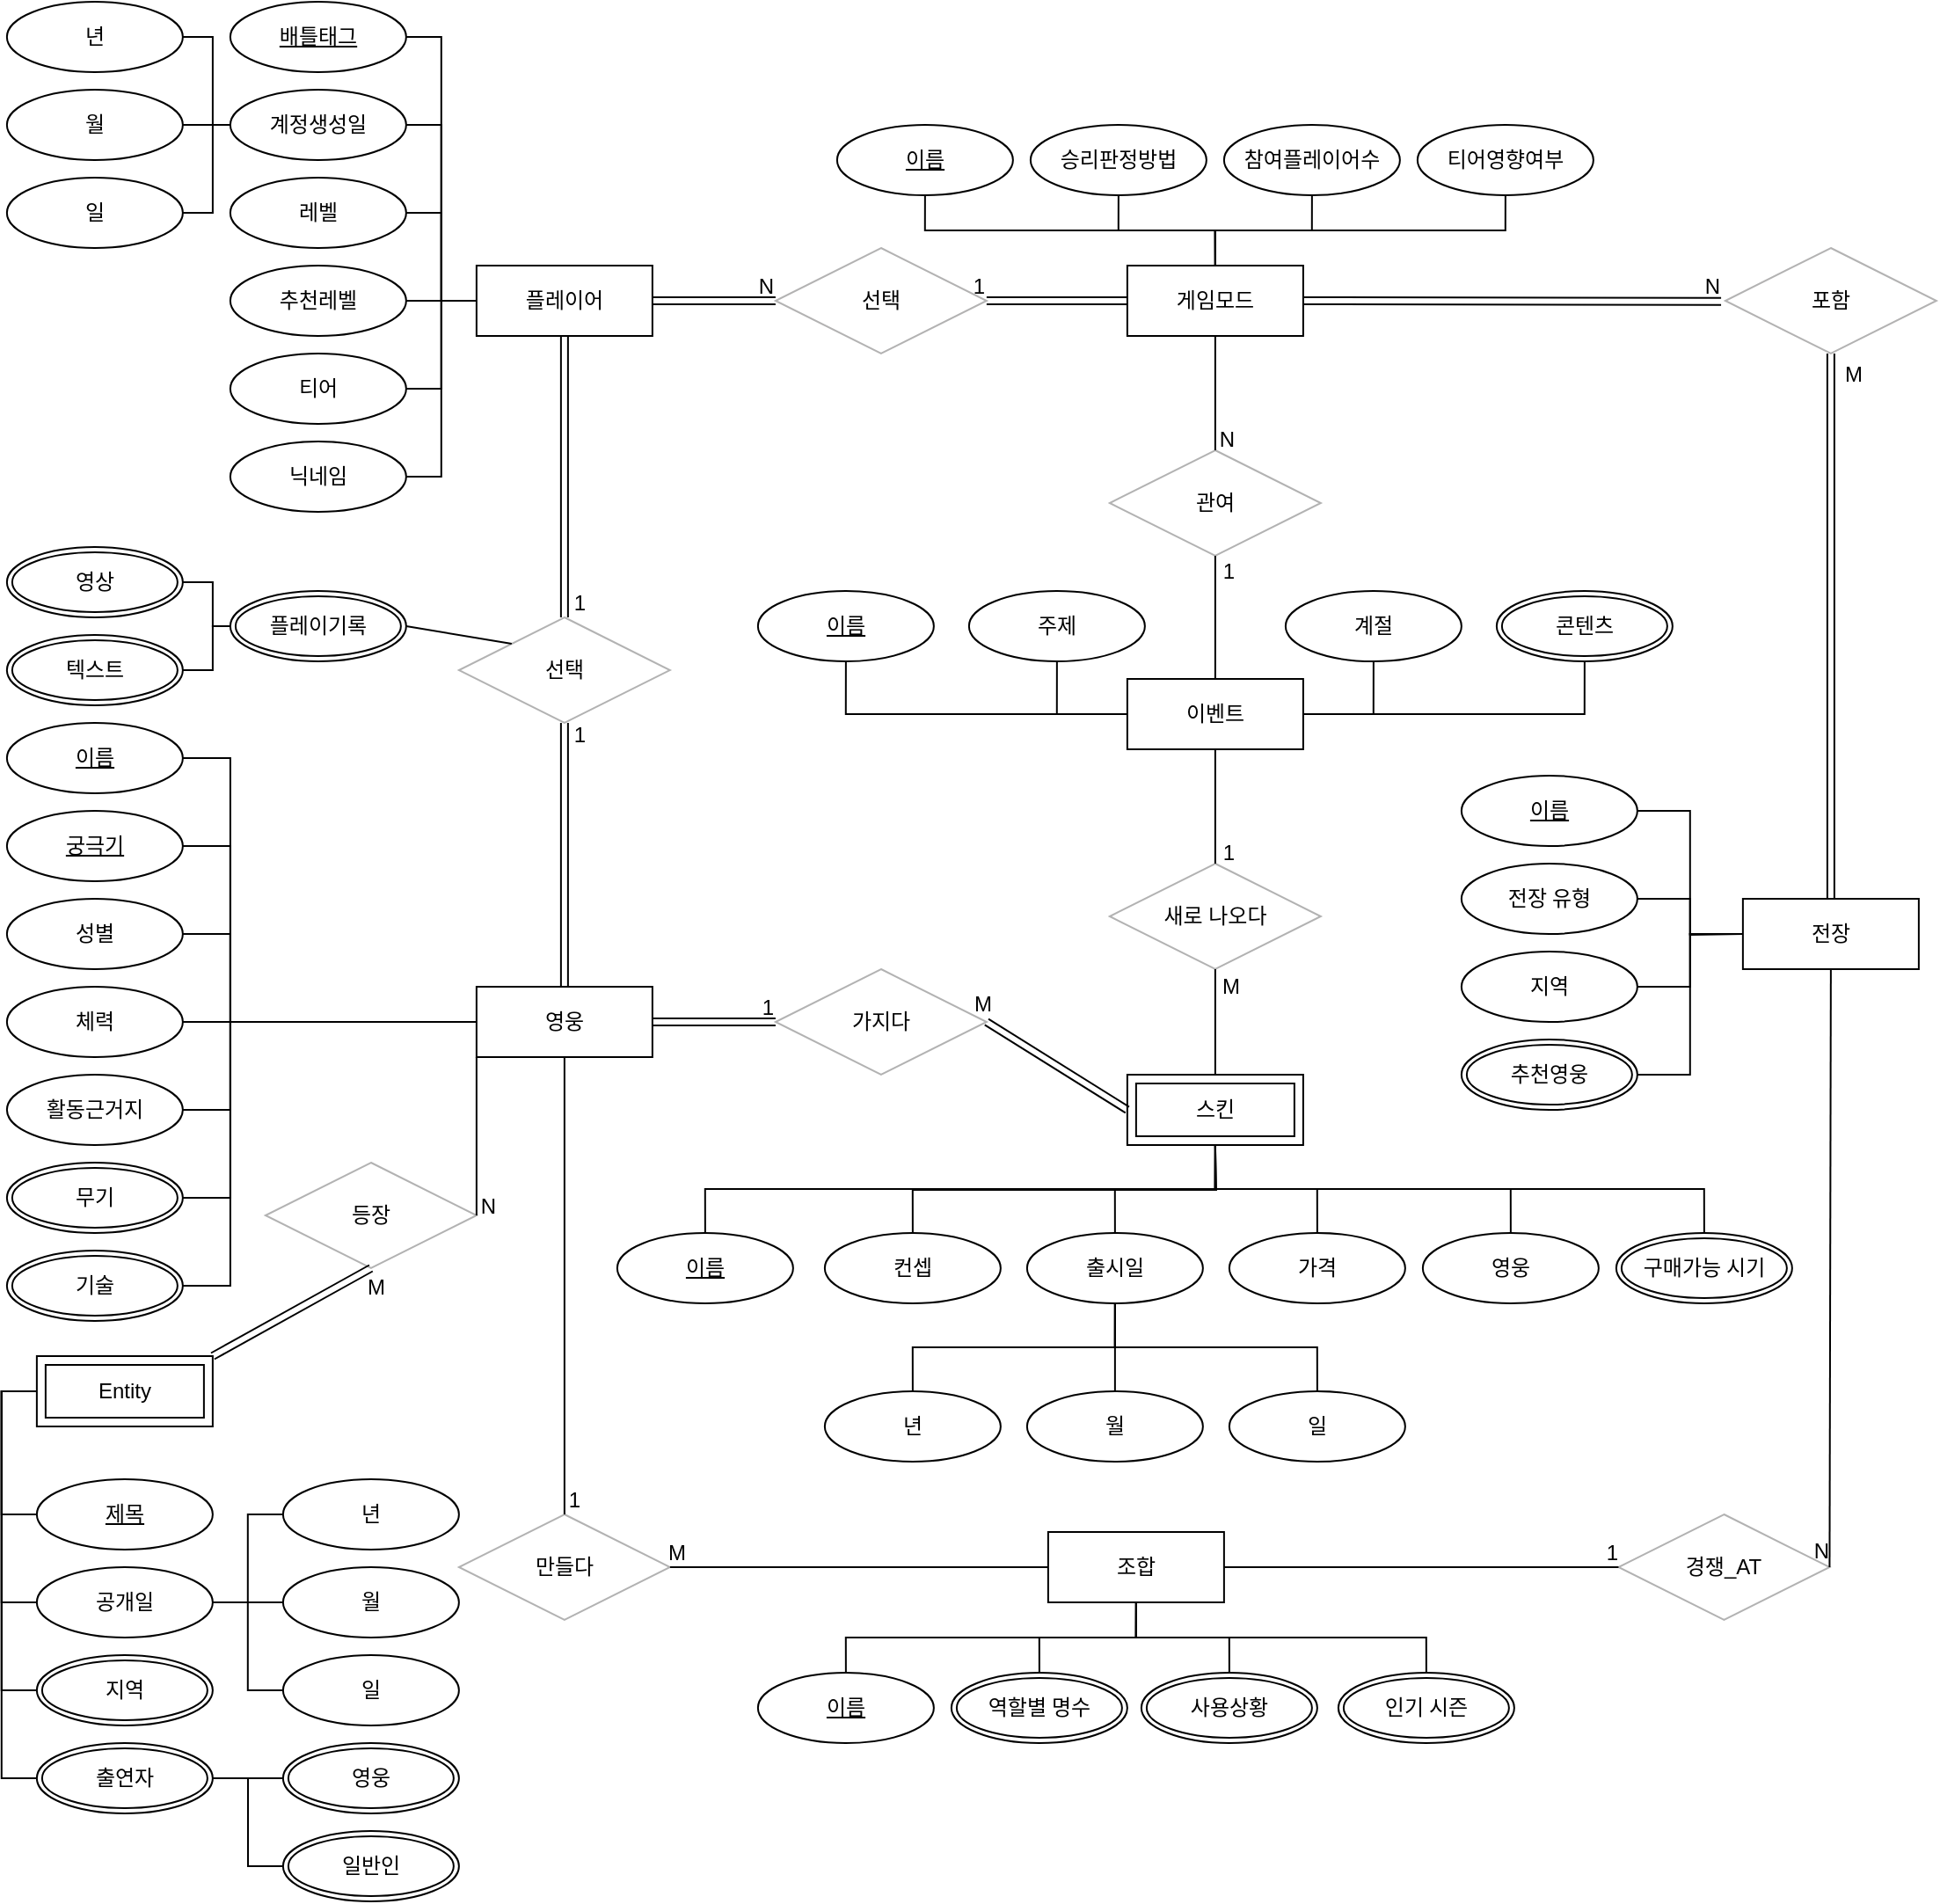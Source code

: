 <mxfile version="15.6.3" type="device"><diagram id="R2lEEEUBdFMjLlhIrx00" name="Page-1"><mxGraphModel dx="2098" dy="879" grid="1" gridSize="10" guides="1" tooltips="1" connect="1" arrows="1" fold="1" page="1" pageScale="1" pageWidth="1169" pageHeight="1654" math="0" shadow="0" extFonts="Permanent Marker^https://fonts.googleapis.com/css?family=Permanent+Marker"><root><mxCell id="0"/><mxCell id="1" parent="0"/><mxCell id="3ToQd5qTpxDwfpzsxfG1-2" value="영웅" style="whiteSpace=wrap;html=1;align=center;fontFamily=Verdana;" parent="1" vertex="1"><mxGeometry x="-889.06" y="570" width="100" height="40" as="geometry"/></mxCell><mxCell id="WNZqhc5i6dyo3hTgpOTs-55" style="edgeStyle=orthogonalEdgeStyle;rounded=0;orthogonalLoop=1;jettySize=auto;html=1;exitX=1;exitY=0.5;exitDx=0;exitDy=0;entryX=0;entryY=0.5;entryDx=0;entryDy=0;fontFamily=Helvetica;endArrow=none;endFill=0;" parent="1" source="ImZckyRcr9Z4sj4Z7aas-2" target="3ToQd5qTpxDwfpzsxfG1-2" edge="1"><mxGeometry relative="1" as="geometry"><Array as="points"><mxPoint x="-1029.06" y="540"/><mxPoint x="-1029.06" y="590"/></Array></mxGeometry></mxCell><mxCell id="ImZckyRcr9Z4sj4Z7aas-2" value="성별" style="ellipse;whiteSpace=wrap;html=1;align=center;fontFamily=Verdana;" parent="1" vertex="1"><mxGeometry x="-1156.06" y="520" width="100" height="40" as="geometry"/></mxCell><mxCell id="WNZqhc5i6dyo3hTgpOTs-52" style="edgeStyle=orthogonalEdgeStyle;rounded=0;orthogonalLoop=1;jettySize=auto;html=1;exitX=1;exitY=0.5;exitDx=0;exitDy=0;entryX=0;entryY=0.5;entryDx=0;entryDy=0;fontFamily=Helvetica;endArrow=none;endFill=0;" parent="1" source="ImZckyRcr9Z4sj4Z7aas-3" target="3ToQd5qTpxDwfpzsxfG1-2" edge="1"><mxGeometry relative="1" as="geometry"><Array as="points"><mxPoint x="-1029.06" y="440"/><mxPoint x="-1029.06" y="590"/></Array></mxGeometry></mxCell><mxCell id="ImZckyRcr9Z4sj4Z7aas-3" value="이름" style="ellipse;whiteSpace=wrap;html=1;align=center;fontStyle=4;fontFamily=Verdana;" parent="1" vertex="1"><mxGeometry x="-1156.06" y="420" width="100" height="40" as="geometry"/></mxCell><mxCell id="WNZqhc5i6dyo3hTgpOTs-57" style="edgeStyle=orthogonalEdgeStyle;rounded=0;orthogonalLoop=1;jettySize=auto;html=1;exitX=1;exitY=0.5;exitDx=0;exitDy=0;entryX=0;entryY=0.5;entryDx=0;entryDy=0;fontFamily=Helvetica;endArrow=none;endFill=0;" parent="1" source="ImZckyRcr9Z4sj4Z7aas-4" target="3ToQd5qTpxDwfpzsxfG1-2" edge="1"><mxGeometry relative="1" as="geometry"><Array as="points"><mxPoint x="-1029.06" y="640"/><mxPoint x="-1029.06" y="590"/></Array></mxGeometry></mxCell><mxCell id="ImZckyRcr9Z4sj4Z7aas-4" value="활동근거지" style="ellipse;whiteSpace=wrap;html=1;align=center;fontFamily=Verdana;" parent="1" vertex="1"><mxGeometry x="-1156.06" y="620" width="100" height="40" as="geometry"/></mxCell><mxCell id="WNZqhc5i6dyo3hTgpOTs-53" style="edgeStyle=orthogonalEdgeStyle;rounded=0;orthogonalLoop=1;jettySize=auto;html=1;exitX=1;exitY=0.5;exitDx=0;exitDy=0;entryX=0;entryY=0.5;entryDx=0;entryDy=0;fontFamily=Helvetica;endArrow=none;endFill=0;" parent="1" source="ImZckyRcr9Z4sj4Z7aas-5" target="3ToQd5qTpxDwfpzsxfG1-2" edge="1"><mxGeometry relative="1" as="geometry"><Array as="points"><mxPoint x="-1029.06" y="490"/><mxPoint x="-1029.06" y="590"/></Array></mxGeometry></mxCell><mxCell id="ImZckyRcr9Z4sj4Z7aas-5" value="궁극기" style="ellipse;whiteSpace=wrap;html=1;align=center;fontStyle=4;fontFamily=Verdana;" parent="1" vertex="1"><mxGeometry x="-1156.06" y="470" width="100" height="40" as="geometry"/></mxCell><mxCell id="WNZqhc5i6dyo3hTgpOTs-56" style="edgeStyle=orthogonalEdgeStyle;rounded=0;orthogonalLoop=1;jettySize=auto;html=1;exitX=1;exitY=0.5;exitDx=0;exitDy=0;entryX=0;entryY=0.5;entryDx=0;entryDy=0;fontFamily=Helvetica;endArrow=none;endFill=0;" parent="1" source="ImZckyRcr9Z4sj4Z7aas-6" target="3ToQd5qTpxDwfpzsxfG1-2" edge="1"><mxGeometry relative="1" as="geometry"/></mxCell><mxCell id="ImZckyRcr9Z4sj4Z7aas-6" value="체력" style="ellipse;whiteSpace=wrap;html=1;align=center;fontFamily=Verdana;" parent="1" vertex="1"><mxGeometry x="-1156.06" y="570" width="100" height="40" as="geometry"/></mxCell><mxCell id="Md9FG3COlqgTDgg730x_-62" style="edgeStyle=orthogonalEdgeStyle;rounded=0;orthogonalLoop=1;jettySize=auto;html=1;exitX=0.5;exitY=0;exitDx=0;exitDy=0;endArrow=none;endFill=0;" edge="1" parent="1" source="ImZckyRcr9Z4sj4Z7aas-20"><mxGeometry relative="1" as="geometry"><mxPoint x="-469.06" y="660" as="targetPoint"/></mxGeometry></mxCell><mxCell id="ImZckyRcr9Z4sj4Z7aas-20" value="컨셉" style="ellipse;whiteSpace=wrap;html=1;align=center;fontFamily=Verdana;" parent="1" vertex="1"><mxGeometry x="-691.06" y="710" width="100" height="40" as="geometry"/></mxCell><mxCell id="Md9FG3COlqgTDgg730x_-63" style="edgeStyle=orthogonalEdgeStyle;rounded=0;orthogonalLoop=1;jettySize=auto;html=1;exitX=0.5;exitY=0;exitDx=0;exitDy=0;endArrow=none;endFill=0;" edge="1" parent="1" source="ImZckyRcr9Z4sj4Z7aas-23"><mxGeometry relative="1" as="geometry"><mxPoint x="-469.06" y="660" as="targetPoint"/></mxGeometry></mxCell><mxCell id="ImZckyRcr9Z4sj4Z7aas-23" value="출시일" style="ellipse;whiteSpace=wrap;html=1;align=center;fontFamily=Verdana;" parent="1" vertex="1"><mxGeometry x="-576.06" y="710" width="100" height="40" as="geometry"/></mxCell><mxCell id="Md9FG3COlqgTDgg730x_-64" style="edgeStyle=orthogonalEdgeStyle;rounded=0;orthogonalLoop=1;jettySize=auto;html=1;exitX=0.5;exitY=0;exitDx=0;exitDy=0;entryX=0.5;entryY=1;entryDx=0;entryDy=0;endArrow=none;endFill=0;" edge="1" parent="1" source="ImZckyRcr9Z4sj4Z7aas-28" target="WNZqhc5i6dyo3hTgpOTs-12"><mxGeometry relative="1" as="geometry"/></mxCell><mxCell id="ImZckyRcr9Z4sj4Z7aas-28" value="가격" style="ellipse;whiteSpace=wrap;html=1;align=center;fontFamily=Verdana;" parent="1" vertex="1"><mxGeometry x="-461.06" y="710" width="100" height="40" as="geometry"/></mxCell><mxCell id="Md9FG3COlqgTDgg730x_-61" style="edgeStyle=orthogonalEdgeStyle;rounded=0;orthogonalLoop=1;jettySize=auto;html=1;exitX=0.5;exitY=0;exitDx=0;exitDy=0;entryX=0.5;entryY=1;entryDx=0;entryDy=0;endArrow=none;endFill=0;" edge="1" parent="1" source="ImZckyRcr9Z4sj4Z7aas-31" target="WNZqhc5i6dyo3hTgpOTs-12"><mxGeometry relative="1" as="geometry"/></mxCell><mxCell id="ImZckyRcr9Z4sj4Z7aas-31" value="이름" style="ellipse;whiteSpace=wrap;html=1;align=center;fontStyle=4;fontFamily=Verdana;" parent="1" vertex="1"><mxGeometry x="-809.06" y="710" width="100" height="40" as="geometry"/></mxCell><mxCell id="Md9FG3COlqgTDgg730x_-68" style="edgeStyle=orthogonalEdgeStyle;rounded=0;orthogonalLoop=1;jettySize=auto;html=1;exitX=0.5;exitY=0;exitDx=0;exitDy=0;entryX=0.5;entryY=1;entryDx=0;entryDy=0;endArrow=none;endFill=0;" edge="1" parent="1" source="ImZckyRcr9Z4sj4Z7aas-41" target="ImZckyRcr9Z4sj4Z7aas-23"><mxGeometry relative="1" as="geometry"/></mxCell><mxCell id="ImZckyRcr9Z4sj4Z7aas-41" value="년" style="ellipse;whiteSpace=wrap;html=1;align=center;fontFamily=Verdana;" parent="1" vertex="1"><mxGeometry x="-691.06" y="800" width="100" height="40" as="geometry"/></mxCell><mxCell id="Md9FG3COlqgTDgg730x_-70" style="edgeStyle=orthogonalEdgeStyle;rounded=0;orthogonalLoop=1;jettySize=auto;html=1;exitX=0.5;exitY=0;exitDx=0;exitDy=0;entryX=0.5;entryY=1;entryDx=0;entryDy=0;endArrow=none;endFill=0;" edge="1" parent="1" source="ImZckyRcr9Z4sj4Z7aas-43" target="ImZckyRcr9Z4sj4Z7aas-23"><mxGeometry relative="1" as="geometry"/></mxCell><mxCell id="ImZckyRcr9Z4sj4Z7aas-43" value="일" style="ellipse;whiteSpace=wrap;html=1;align=center;fontFamily=Verdana;" parent="1" vertex="1"><mxGeometry x="-461.06" y="800" width="100" height="40" as="geometry"/></mxCell><mxCell id="Md9FG3COlqgTDgg730x_-69" style="edgeStyle=orthogonalEdgeStyle;rounded=0;orthogonalLoop=1;jettySize=auto;html=1;exitX=0.5;exitY=0;exitDx=0;exitDy=0;endArrow=none;endFill=0;" edge="1" parent="1" source="ImZckyRcr9Z4sj4Z7aas-48" target="ImZckyRcr9Z4sj4Z7aas-23"><mxGeometry relative="1" as="geometry"/></mxCell><mxCell id="ImZckyRcr9Z4sj4Z7aas-48" value="월" style="ellipse;whiteSpace=wrap;html=1;align=center;fontFamily=Verdana;" parent="1" vertex="1"><mxGeometry x="-576.06" y="800" width="100" height="40" as="geometry"/></mxCell><mxCell id="ImZckyRcr9Z4sj4Z7aas-50" value="조합" style="whiteSpace=wrap;html=1;align=center;fontFamily=Verdana;" parent="1" vertex="1"><mxGeometry x="-564.06" y="880" width="100" height="40" as="geometry"/></mxCell><mxCell id="Md9FG3COlqgTDgg730x_-125" style="edgeStyle=orthogonalEdgeStyle;rounded=0;orthogonalLoop=1;jettySize=auto;html=1;exitX=0.5;exitY=0;exitDx=0;exitDy=0;entryX=0.5;entryY=1;entryDx=0;entryDy=0;endArrow=none;endFill=0;" edge="1" parent="1" source="ImZckyRcr9Z4sj4Z7aas-66" target="ImZckyRcr9Z4sj4Z7aas-50"><mxGeometry relative="1" as="geometry"/></mxCell><mxCell id="ImZckyRcr9Z4sj4Z7aas-66" value="이름" style="ellipse;whiteSpace=wrap;html=1;align=center;fontStyle=4;fontFamily=Verdana;" parent="1" vertex="1"><mxGeometry x="-729.06" y="960" width="100" height="40" as="geometry"/></mxCell><mxCell id="Md9FG3COlqgTDgg730x_-128" style="edgeStyle=orthogonalEdgeStyle;rounded=0;orthogonalLoop=1;jettySize=auto;html=1;exitX=0.5;exitY=0;exitDx=0;exitDy=0;entryX=0.5;entryY=1;entryDx=0;entryDy=0;endArrow=none;endFill=0;" edge="1" parent="1" source="ImZckyRcr9Z4sj4Z7aas-70" target="ImZckyRcr9Z4sj4Z7aas-50"><mxGeometry relative="1" as="geometry"/></mxCell><mxCell id="ImZckyRcr9Z4sj4Z7aas-70" value="사용상황" style="ellipse;shape=doubleEllipse;margin=3;whiteSpace=wrap;html=1;align=center;fontFamily=Verdana;" parent="1" vertex="1"><mxGeometry x="-511.06" y="960" width="100" height="40" as="geometry"/></mxCell><mxCell id="Md9FG3COlqgTDgg730x_-127" style="edgeStyle=orthogonalEdgeStyle;rounded=0;orthogonalLoop=1;jettySize=auto;html=1;exitX=0.5;exitY=0;exitDx=0;exitDy=0;entryX=0.5;entryY=1;entryDx=0;entryDy=0;endArrow=none;endFill=0;" edge="1" parent="1" source="ImZckyRcr9Z4sj4Z7aas-73" target="ImZckyRcr9Z4sj4Z7aas-50"><mxGeometry relative="1" as="geometry"/></mxCell><mxCell id="ImZckyRcr9Z4sj4Z7aas-73" value="역할별 명수" style="ellipse;shape=doubleEllipse;margin=3;whiteSpace=wrap;html=1;align=center;fontFamily=Verdana;" parent="1" vertex="1"><mxGeometry x="-619.06" y="960" width="100" height="40" as="geometry"/></mxCell><mxCell id="Md9FG3COlqgTDgg730x_-129" style="edgeStyle=orthogonalEdgeStyle;rounded=0;orthogonalLoop=1;jettySize=auto;html=1;exitX=0.5;exitY=0;exitDx=0;exitDy=0;entryX=0.5;entryY=1;entryDx=0;entryDy=0;endArrow=none;endFill=0;" edge="1" parent="1" source="ImZckyRcr9Z4sj4Z7aas-74" target="ImZckyRcr9Z4sj4Z7aas-50"><mxGeometry relative="1" as="geometry"/></mxCell><mxCell id="ImZckyRcr9Z4sj4Z7aas-74" value="인기 시즌" style="ellipse;shape=doubleEllipse;margin=3;whiteSpace=wrap;html=1;align=center;fontFamily=Verdana;" parent="1" vertex="1"><mxGeometry x="-399.06" y="960" width="100" height="40" as="geometry"/></mxCell><mxCell id="ImZckyRcr9Z4sj4Z7aas-75" value="전장" style="whiteSpace=wrap;html=1;align=center;fontFamily=Verdana;" parent="1" vertex="1"><mxGeometry x="-169.06" y="520" width="100" height="40" as="geometry"/></mxCell><mxCell id="Md9FG3COlqgTDgg730x_-120" style="edgeStyle=orthogonalEdgeStyle;rounded=0;orthogonalLoop=1;jettySize=auto;html=1;exitX=1;exitY=0.5;exitDx=0;exitDy=0;endArrow=none;endFill=0;" edge="1" parent="1" source="ImZckyRcr9Z4sj4Z7aas-77"><mxGeometry relative="1" as="geometry"><mxPoint x="-169.06" y="540" as="targetPoint"/></mxGeometry></mxCell><mxCell id="ImZckyRcr9Z4sj4Z7aas-77" value="전장 유형" style="ellipse;whiteSpace=wrap;html=1;align=center;fontFamily=Verdana;" parent="1" vertex="1"><mxGeometry x="-329.06" y="500" width="100" height="40" as="geometry"/></mxCell><mxCell id="Md9FG3COlqgTDgg730x_-121" style="edgeStyle=orthogonalEdgeStyle;rounded=0;orthogonalLoop=1;jettySize=auto;html=1;exitX=1;exitY=0.5;exitDx=0;exitDy=0;entryX=0;entryY=0.5;entryDx=0;entryDy=0;endArrow=none;endFill=0;" edge="1" parent="1" source="ImZckyRcr9Z4sj4Z7aas-81" target="ImZckyRcr9Z4sj4Z7aas-75"><mxGeometry relative="1" as="geometry"/></mxCell><mxCell id="ImZckyRcr9Z4sj4Z7aas-81" value="지역" style="ellipse;whiteSpace=wrap;html=1;align=center;fontFamily=Verdana;" parent="1" vertex="1"><mxGeometry x="-329.06" y="550" width="100" height="40" as="geometry"/></mxCell><mxCell id="Md9FG3COlqgTDgg730x_-119" style="edgeStyle=orthogonalEdgeStyle;rounded=0;orthogonalLoop=1;jettySize=auto;html=1;exitX=1;exitY=0.5;exitDx=0;exitDy=0;entryX=0;entryY=0.5;entryDx=0;entryDy=0;endArrow=none;endFill=0;" edge="1" parent="1" source="ImZckyRcr9Z4sj4Z7aas-85" target="ImZckyRcr9Z4sj4Z7aas-75"><mxGeometry relative="1" as="geometry"/></mxCell><mxCell id="ImZckyRcr9Z4sj4Z7aas-85" value="이름" style="ellipse;whiteSpace=wrap;html=1;align=center;fontStyle=4;fontFamily=Verdana;" parent="1" vertex="1"><mxGeometry x="-329.06" y="450" width="100" height="40" as="geometry"/></mxCell><mxCell id="Md9FG3COlqgTDgg730x_-122" style="edgeStyle=orthogonalEdgeStyle;rounded=0;orthogonalLoop=1;jettySize=auto;html=1;exitX=1;exitY=0.5;exitDx=0;exitDy=0;entryX=0;entryY=0.5;entryDx=0;entryDy=0;endArrow=none;endFill=0;" edge="1" parent="1" source="ImZckyRcr9Z4sj4Z7aas-86" target="ImZckyRcr9Z4sj4Z7aas-75"><mxGeometry relative="1" as="geometry"/></mxCell><mxCell id="ImZckyRcr9Z4sj4Z7aas-86" value="추천영웅" style="ellipse;shape=doubleEllipse;margin=3;whiteSpace=wrap;html=1;align=center;fontFamily=Verdana;" parent="1" vertex="1"><mxGeometry x="-329.06" y="600" width="100" height="40" as="geometry"/></mxCell><mxCell id="ImZckyRcr9Z4sj4Z7aas-87" value="게임모드" style="whiteSpace=wrap;html=1;align=center;fontFamily=Verdana;" parent="1" vertex="1"><mxGeometry x="-519.06" y="160" width="100" height="40" as="geometry"/></mxCell><mxCell id="Md9FG3COlqgTDgg730x_-51" style="edgeStyle=orthogonalEdgeStyle;rounded=0;orthogonalLoop=1;jettySize=auto;html=1;exitX=0.5;exitY=1;exitDx=0;exitDy=0;entryX=0.5;entryY=0;entryDx=0;entryDy=0;endArrow=none;endFill=0;" edge="1" parent="1" source="ImZckyRcr9Z4sj4Z7aas-89" target="ImZckyRcr9Z4sj4Z7aas-87"><mxGeometry relative="1" as="geometry"/></mxCell><mxCell id="ImZckyRcr9Z4sj4Z7aas-89" value="승리판정방법" style="ellipse;whiteSpace=wrap;html=1;align=center;fontFamily=Verdana;" parent="1" vertex="1"><mxGeometry x="-574.06" y="80" width="100" height="40" as="geometry"/></mxCell><mxCell id="Md9FG3COlqgTDgg730x_-52" style="edgeStyle=orthogonalEdgeStyle;rounded=0;orthogonalLoop=1;jettySize=auto;html=1;exitX=0.5;exitY=1;exitDx=0;exitDy=0;entryX=0.5;entryY=0;entryDx=0;entryDy=0;endArrow=none;endFill=0;" edge="1" parent="1" source="ImZckyRcr9Z4sj4Z7aas-92" target="ImZckyRcr9Z4sj4Z7aas-87"><mxGeometry relative="1" as="geometry"/></mxCell><mxCell id="ImZckyRcr9Z4sj4Z7aas-92" value="참여플레이어수" style="ellipse;whiteSpace=wrap;html=1;align=center;fontFamily=Verdana;" parent="1" vertex="1"><mxGeometry x="-464.06" y="80" width="100" height="40" as="geometry"/></mxCell><mxCell id="Md9FG3COlqgTDgg730x_-50" style="edgeStyle=orthogonalEdgeStyle;rounded=0;orthogonalLoop=1;jettySize=auto;html=1;exitX=0.5;exitY=1;exitDx=0;exitDy=0;entryX=0.5;entryY=0;entryDx=0;entryDy=0;endArrow=none;endFill=0;" edge="1" parent="1" source="ImZckyRcr9Z4sj4Z7aas-94" target="ImZckyRcr9Z4sj4Z7aas-87"><mxGeometry relative="1" as="geometry"/></mxCell><mxCell id="ImZckyRcr9Z4sj4Z7aas-94" value="이름" style="ellipse;whiteSpace=wrap;html=1;align=center;fontStyle=4;fontFamily=Verdana;" parent="1" vertex="1"><mxGeometry x="-684.06" y="80" width="100" height="40" as="geometry"/></mxCell><mxCell id="Md9FG3COlqgTDgg730x_-53" style="edgeStyle=orthogonalEdgeStyle;rounded=0;orthogonalLoop=1;jettySize=auto;html=1;exitX=0.5;exitY=1;exitDx=0;exitDy=0;entryX=0.5;entryY=0;entryDx=0;entryDy=0;endArrow=none;endFill=0;" edge="1" parent="1" source="ImZckyRcr9Z4sj4Z7aas-96" target="ImZckyRcr9Z4sj4Z7aas-87"><mxGeometry relative="1" as="geometry"/></mxCell><mxCell id="ImZckyRcr9Z4sj4Z7aas-96" value="티어영향여부" style="ellipse;whiteSpace=wrap;html=1;align=center;fontFamily=Verdana;" parent="1" vertex="1"><mxGeometry x="-354.06" y="80" width="100" height="40" as="geometry"/></mxCell><mxCell id="ImZckyRcr9Z4sj4Z7aas-97" value="플레이어" style="whiteSpace=wrap;html=1;align=center;fontFamily=Verdana;" parent="1" vertex="1"><mxGeometry x="-889.06" y="160" width="100" height="40" as="geometry"/></mxCell><mxCell id="WNZqhc5i6dyo3hTgpOTs-28" style="edgeStyle=orthogonalEdgeStyle;rounded=0;orthogonalLoop=1;jettySize=auto;html=1;exitX=1;exitY=0.5;exitDx=0;exitDy=0;entryX=0;entryY=0.5;entryDx=0;entryDy=0;fontFamily=Helvetica;endArrow=none;endFill=0;" parent="1" source="ImZckyRcr9Z4sj4Z7aas-99" target="ImZckyRcr9Z4sj4Z7aas-97" edge="1"><mxGeometry relative="1" as="geometry"/></mxCell><mxCell id="ImZckyRcr9Z4sj4Z7aas-99" value="레벨" style="ellipse;whiteSpace=wrap;html=1;align=center;fontFamily=Verdana;" parent="1" vertex="1"><mxGeometry x="-1029.06" y="110" width="100" height="40" as="geometry"/></mxCell><mxCell id="WNZqhc5i6dyo3hTgpOTs-27" style="edgeStyle=orthogonalEdgeStyle;rounded=0;orthogonalLoop=1;jettySize=auto;html=1;exitX=1;exitY=0.5;exitDx=0;exitDy=0;entryX=0;entryY=0.5;entryDx=0;entryDy=0;fontFamily=Helvetica;endArrow=none;endFill=0;" parent="1" source="ImZckyRcr9Z4sj4Z7aas-105" target="ImZckyRcr9Z4sj4Z7aas-97" edge="1"><mxGeometry relative="1" as="geometry"/></mxCell><mxCell id="ImZckyRcr9Z4sj4Z7aas-105" value="계정생성일" style="ellipse;whiteSpace=wrap;html=1;align=center;fontFamily=Verdana;" parent="1" vertex="1"><mxGeometry x="-1029.06" y="60" width="100" height="40" as="geometry"/></mxCell><mxCell id="WNZqhc5i6dyo3hTgpOTs-23" style="edgeStyle=orthogonalEdgeStyle;rounded=0;orthogonalLoop=1;jettySize=auto;html=1;exitX=1;exitY=0.5;exitDx=0;exitDy=0;fontFamily=Helvetica;endArrow=none;endFill=0;entryX=0;entryY=0.5;entryDx=0;entryDy=0;" parent="1" source="ImZckyRcr9Z4sj4Z7aas-106" target="ImZckyRcr9Z4sj4Z7aas-97" edge="1"><mxGeometry relative="1" as="geometry"><mxPoint x="-909.06" y="180" as="targetPoint"/></mxGeometry></mxCell><mxCell id="ImZckyRcr9Z4sj4Z7aas-106" value="배틀태그" style="ellipse;whiteSpace=wrap;html=1;align=center;fontStyle=4;fontFamily=Verdana;" parent="1" vertex="1"><mxGeometry x="-1029.06" y="10" width="100" height="40" as="geometry"/></mxCell><mxCell id="WNZqhc5i6dyo3hTgpOTs-31" style="edgeStyle=orthogonalEdgeStyle;rounded=0;orthogonalLoop=1;jettySize=auto;html=1;exitX=1;exitY=0.5;exitDx=0;exitDy=0;entryX=0;entryY=0.5;entryDx=0;entryDy=0;fontFamily=Helvetica;endArrow=none;endFill=0;" parent="1" source="ImZckyRcr9Z4sj4Z7aas-108" target="ImZckyRcr9Z4sj4Z7aas-97" edge="1"><mxGeometry relative="1" as="geometry"/></mxCell><mxCell id="ImZckyRcr9Z4sj4Z7aas-108" value="닉네임" style="ellipse;whiteSpace=wrap;html=1;align=center;fontFamily=Verdana;" parent="1" vertex="1"><mxGeometry x="-1029.06" y="260" width="100" height="40" as="geometry"/></mxCell><mxCell id="WNZqhc5i6dyo3hTgpOTs-30" style="edgeStyle=orthogonalEdgeStyle;rounded=0;orthogonalLoop=1;jettySize=auto;html=1;exitX=1;exitY=0.5;exitDx=0;exitDy=0;entryX=0;entryY=0.5;entryDx=0;entryDy=0;fontFamily=Helvetica;endArrow=none;endFill=0;" parent="1" source="ImZckyRcr9Z4sj4Z7aas-110" target="ImZckyRcr9Z4sj4Z7aas-97" edge="1"><mxGeometry relative="1" as="geometry"/></mxCell><mxCell id="ImZckyRcr9Z4sj4Z7aas-110" value="티어" style="ellipse;whiteSpace=wrap;html=1;align=center;fontFamily=Verdana;" parent="1" vertex="1"><mxGeometry x="-1029.06" y="210" width="100" height="40" as="geometry"/></mxCell><mxCell id="WNZqhc5i6dyo3hTgpOTs-16" style="edgeStyle=orthogonalEdgeStyle;rounded=0;orthogonalLoop=1;jettySize=auto;html=1;exitX=1;exitY=0.5;exitDx=0;exitDy=0;entryX=0;entryY=0.5;entryDx=0;entryDy=0;fontFamily=Helvetica;endArrow=none;endFill=0;" parent="1" source="ImZckyRcr9Z4sj4Z7aas-113" target="ImZckyRcr9Z4sj4Z7aas-105" edge="1"><mxGeometry relative="1" as="geometry"><Array as="points"><mxPoint x="-1039.06" y="30"/><mxPoint x="-1039.06" y="80"/></Array></mxGeometry></mxCell><mxCell id="ImZckyRcr9Z4sj4Z7aas-113" value="년" style="ellipse;whiteSpace=wrap;html=1;align=center;fontFamily=Verdana;fillOpacity=96;" parent="1" vertex="1"><mxGeometry x="-1156.06" y="10" width="100" height="40" as="geometry"/></mxCell><mxCell id="WNZqhc5i6dyo3hTgpOTs-17" style="edgeStyle=orthogonalEdgeStyle;rounded=0;orthogonalLoop=1;jettySize=auto;html=1;exitX=1;exitY=0.5;exitDx=0;exitDy=0;entryX=0;entryY=0.5;entryDx=0;entryDy=0;fontFamily=Helvetica;endArrow=none;endFill=0;" parent="1" source="ImZckyRcr9Z4sj4Z7aas-114" target="ImZckyRcr9Z4sj4Z7aas-105" edge="1"><mxGeometry relative="1" as="geometry"/></mxCell><mxCell id="ImZckyRcr9Z4sj4Z7aas-114" value="월" style="ellipse;whiteSpace=wrap;html=1;align=center;fontFamily=Verdana;fillOpacity=96;" parent="1" vertex="1"><mxGeometry x="-1156.06" y="60" width="100" height="40" as="geometry"/></mxCell><mxCell id="WNZqhc5i6dyo3hTgpOTs-18" style="edgeStyle=orthogonalEdgeStyle;rounded=0;orthogonalLoop=1;jettySize=auto;html=1;exitX=1;exitY=0.5;exitDx=0;exitDy=0;fontFamily=Helvetica;endArrow=none;endFill=0;" parent="1" source="ImZckyRcr9Z4sj4Z7aas-115" edge="1"><mxGeometry relative="1" as="geometry"><mxPoint x="-1029.06" y="80" as="targetPoint"/><Array as="points"><mxPoint x="-1039.06" y="130"/><mxPoint x="-1039.06" y="80"/></Array></mxGeometry></mxCell><mxCell id="ImZckyRcr9Z4sj4Z7aas-115" value="일" style="ellipse;whiteSpace=wrap;html=1;align=center;fontFamily=Verdana;fillOpacity=96;" parent="1" vertex="1"><mxGeometry x="-1156.06" y="110" width="100" height="40" as="geometry"/></mxCell><mxCell id="WNZqhc5i6dyo3hTgpOTs-29" style="edgeStyle=orthogonalEdgeStyle;rounded=0;orthogonalLoop=1;jettySize=auto;html=1;exitX=1;exitY=0.5;exitDx=0;exitDy=0;entryX=0;entryY=0.5;entryDx=0;entryDy=0;fontFamily=Helvetica;endArrow=none;endFill=0;" parent="1" source="ImZckyRcr9Z4sj4Z7aas-117" target="ImZckyRcr9Z4sj4Z7aas-97" edge="1"><mxGeometry relative="1" as="geometry"/></mxCell><mxCell id="ImZckyRcr9Z4sj4Z7aas-117" value="추천레벨" style="ellipse;whiteSpace=wrap;html=1;align=center;fontFamily=Verdana;" parent="1" vertex="1"><mxGeometry x="-1029.06" y="160" width="100" height="40" as="geometry"/></mxCell><mxCell id="ImZckyRcr9Z4sj4Z7aas-129" value="이벤트" style="whiteSpace=wrap;html=1;align=center;fontFamily=Verdana;" parent="1" vertex="1"><mxGeometry x="-519.06" y="395" width="100" height="40" as="geometry"/></mxCell><mxCell id="Md9FG3COlqgTDgg730x_-56" style="edgeStyle=orthogonalEdgeStyle;rounded=0;orthogonalLoop=1;jettySize=auto;html=1;exitX=0.5;exitY=1;exitDx=0;exitDy=0;entryX=0;entryY=0.5;entryDx=0;entryDy=0;endArrow=none;endFill=0;" edge="1" parent="1" source="ImZckyRcr9Z4sj4Z7aas-131" target="ImZckyRcr9Z4sj4Z7aas-129"><mxGeometry relative="1" as="geometry"/></mxCell><mxCell id="ImZckyRcr9Z4sj4Z7aas-131" value="주제" style="ellipse;whiteSpace=wrap;html=1;align=center;fontFamily=Verdana;" parent="1" vertex="1"><mxGeometry x="-609.06" y="345" width="100" height="40" as="geometry"/></mxCell><mxCell id="Md9FG3COlqgTDgg730x_-57" style="edgeStyle=orthogonalEdgeStyle;rounded=0;orthogonalLoop=1;jettySize=auto;html=1;exitX=0.5;exitY=1;exitDx=0;exitDy=0;entryX=1;entryY=0.5;entryDx=0;entryDy=0;endArrow=none;endFill=0;" edge="1" parent="1" source="ImZckyRcr9Z4sj4Z7aas-134" target="ImZckyRcr9Z4sj4Z7aas-129"><mxGeometry relative="1" as="geometry"/></mxCell><mxCell id="ImZckyRcr9Z4sj4Z7aas-134" value="계절" style="ellipse;whiteSpace=wrap;html=1;align=center;fontFamily=Verdana;" parent="1" vertex="1"><mxGeometry x="-429.06" y="345" width="100" height="40" as="geometry"/></mxCell><mxCell id="Md9FG3COlqgTDgg730x_-54" style="edgeStyle=orthogonalEdgeStyle;rounded=0;orthogonalLoop=1;jettySize=auto;html=1;exitX=0.5;exitY=1;exitDx=0;exitDy=0;entryX=0;entryY=0.5;entryDx=0;entryDy=0;endArrow=none;endFill=0;" edge="1" parent="1" source="ImZckyRcr9Z4sj4Z7aas-136" target="ImZckyRcr9Z4sj4Z7aas-129"><mxGeometry relative="1" as="geometry"/></mxCell><mxCell id="ImZckyRcr9Z4sj4Z7aas-136" value="이름" style="ellipse;whiteSpace=wrap;html=1;align=center;fontStyle=4;fontFamily=Verdana;" parent="1" vertex="1"><mxGeometry x="-729.06" y="345" width="100" height="40" as="geometry"/></mxCell><mxCell id="Md9FG3COlqgTDgg730x_-142" style="edgeStyle=orthogonalEdgeStyle;rounded=0;orthogonalLoop=1;jettySize=auto;html=1;exitX=0;exitY=0.5;exitDx=0;exitDy=0;entryX=0;entryY=0.5;entryDx=0;entryDy=0;endArrow=none;endFill=0;" edge="1" parent="1" source="ImZckyRcr9Z4sj4Z7aas-177" target="Md9FG3COlqgTDgg730x_-154"><mxGeometry relative="1" as="geometry"/></mxCell><mxCell id="Md9FG3COlqgTDgg730x_-146" style="edgeStyle=orthogonalEdgeStyle;rounded=0;orthogonalLoop=1;jettySize=auto;html=1;exitX=1;exitY=0.5;exitDx=0;exitDy=0;entryX=0;entryY=0.5;entryDx=0;entryDy=0;endArrow=none;endFill=0;" edge="1" parent="1" source="ImZckyRcr9Z4sj4Z7aas-177" target="ImZckyRcr9Z4sj4Z7aas-184"><mxGeometry relative="1" as="geometry"/></mxCell><mxCell id="Md9FG3COlqgTDgg730x_-147" style="edgeStyle=orthogonalEdgeStyle;rounded=0;orthogonalLoop=1;jettySize=auto;html=1;exitX=1;exitY=0.5;exitDx=0;exitDy=0;entryX=0;entryY=0.5;entryDx=0;entryDy=0;endArrow=none;endFill=0;" edge="1" parent="1" source="ImZckyRcr9Z4sj4Z7aas-177" target="ImZckyRcr9Z4sj4Z7aas-186"><mxGeometry relative="1" as="geometry"/></mxCell><mxCell id="Md9FG3COlqgTDgg730x_-148" style="edgeStyle=orthogonalEdgeStyle;rounded=0;orthogonalLoop=1;jettySize=auto;html=1;exitX=1;exitY=0.5;exitDx=0;exitDy=0;entryX=0;entryY=0.5;entryDx=0;entryDy=0;endArrow=none;endFill=0;" edge="1" parent="1" source="ImZckyRcr9Z4sj4Z7aas-177" target="ImZckyRcr9Z4sj4Z7aas-185"><mxGeometry relative="1" as="geometry"/></mxCell><mxCell id="ImZckyRcr9Z4sj4Z7aas-177" value="공개일" style="ellipse;whiteSpace=wrap;html=1;align=center;fontFamily=Verdana;" parent="1" vertex="1"><mxGeometry x="-1139.06" y="900" width="100" height="40" as="geometry"/></mxCell><mxCell id="Md9FG3COlqgTDgg730x_-140" style="edgeStyle=orthogonalEdgeStyle;rounded=0;orthogonalLoop=1;jettySize=auto;html=1;exitX=0;exitY=0.5;exitDx=0;exitDy=0;entryX=0;entryY=0.5;entryDx=0;entryDy=0;endArrow=none;endFill=0;" edge="1" parent="1" source="ImZckyRcr9Z4sj4Z7aas-183" target="Md9FG3COlqgTDgg730x_-154"><mxGeometry relative="1" as="geometry"/></mxCell><mxCell id="ImZckyRcr9Z4sj4Z7aas-183" value="제목" style="ellipse;whiteSpace=wrap;html=1;align=center;fontStyle=4;fontFamily=Verdana;" parent="1" vertex="1"><mxGeometry x="-1139.06" y="850" width="100" height="40" as="geometry"/></mxCell><mxCell id="ImZckyRcr9Z4sj4Z7aas-184" value="년" style="ellipse;whiteSpace=wrap;html=1;align=center;fontFamily=Verdana;" parent="1" vertex="1"><mxGeometry x="-999.06" y="850" width="100" height="40" as="geometry"/></mxCell><mxCell id="ImZckyRcr9Z4sj4Z7aas-185" value="일" style="ellipse;whiteSpace=wrap;html=1;align=center;fontFamily=Verdana;" parent="1" vertex="1"><mxGeometry x="-999.06" y="950" width="100" height="40" as="geometry"/></mxCell><mxCell id="ImZckyRcr9Z4sj4Z7aas-186" value="월" style="ellipse;whiteSpace=wrap;html=1;align=center;fontFamily=Verdana;" parent="1" vertex="1"><mxGeometry x="-999.06" y="900" width="100" height="40" as="geometry"/></mxCell><mxCell id="Md9FG3COlqgTDgg730x_-144" style="edgeStyle=orthogonalEdgeStyle;rounded=0;orthogonalLoop=1;jettySize=auto;html=1;exitX=0;exitY=0.5;exitDx=0;exitDy=0;entryX=0;entryY=0.5;entryDx=0;entryDy=0;endArrow=none;endFill=0;" edge="1" parent="1" source="ImZckyRcr9Z4sj4Z7aas-187" target="Md9FG3COlqgTDgg730x_-154"><mxGeometry relative="1" as="geometry"/></mxCell><mxCell id="Md9FG3COlqgTDgg730x_-149" style="edgeStyle=orthogonalEdgeStyle;rounded=0;orthogonalLoop=1;jettySize=auto;html=1;exitX=1;exitY=0.5;exitDx=0;exitDy=0;entryX=0;entryY=0.5;entryDx=0;entryDy=0;endArrow=none;endFill=0;" edge="1" parent="1" source="ImZckyRcr9Z4sj4Z7aas-187" target="ImZckyRcr9Z4sj4Z7aas-188"><mxGeometry relative="1" as="geometry"/></mxCell><mxCell id="Md9FG3COlqgTDgg730x_-150" style="edgeStyle=orthogonalEdgeStyle;rounded=0;orthogonalLoop=1;jettySize=auto;html=1;exitX=1;exitY=0.5;exitDx=0;exitDy=0;entryX=0;entryY=0.5;entryDx=0;entryDy=0;endArrow=none;endFill=0;" edge="1" parent="1" source="ImZckyRcr9Z4sj4Z7aas-187" target="ImZckyRcr9Z4sj4Z7aas-189"><mxGeometry relative="1" as="geometry"><Array as="points"><mxPoint x="-1019" y="1020"/><mxPoint x="-1019" y="1070"/></Array></mxGeometry></mxCell><mxCell id="ImZckyRcr9Z4sj4Z7aas-187" value="출연자" style="ellipse;shape=doubleEllipse;margin=3;whiteSpace=wrap;html=1;align=center;fontFamily=Verdana;" parent="1" vertex="1"><mxGeometry x="-1139.06" y="1000" width="100" height="40" as="geometry"/></mxCell><mxCell id="ImZckyRcr9Z4sj4Z7aas-188" value="영웅" style="ellipse;shape=doubleEllipse;margin=3;whiteSpace=wrap;html=1;align=center;fontFamily=Verdana;" parent="1" vertex="1"><mxGeometry x="-999.06" y="1000" width="100" height="40" as="geometry"/></mxCell><mxCell id="ImZckyRcr9Z4sj4Z7aas-189" value="일반인" style="ellipse;shape=doubleEllipse;margin=3;whiteSpace=wrap;html=1;align=center;fontFamily=Verdana;" parent="1" vertex="1"><mxGeometry x="-999.06" y="1050" width="100" height="40" as="geometry"/></mxCell><mxCell id="Md9FG3COlqgTDgg730x_-58" style="edgeStyle=orthogonalEdgeStyle;rounded=0;orthogonalLoop=1;jettySize=auto;html=1;exitX=0.5;exitY=1;exitDx=0;exitDy=0;entryX=1;entryY=0.5;entryDx=0;entryDy=0;endArrow=none;endFill=0;" edge="1" parent="1" source="ImZckyRcr9Z4sj4Z7aas-192" target="ImZckyRcr9Z4sj4Z7aas-129"><mxGeometry relative="1" as="geometry"/></mxCell><mxCell id="ImZckyRcr9Z4sj4Z7aas-192" value="콘텐츠" style="ellipse;shape=doubleEllipse;margin=3;whiteSpace=wrap;html=1;align=center;fontFamily=Verdana;" parent="1" vertex="1"><mxGeometry x="-309.06" y="345" width="100" height="40" as="geometry"/></mxCell><mxCell id="Md9FG3COlqgTDgg730x_-160" style="rounded=0;orthogonalLoop=1;jettySize=auto;html=1;exitX=1;exitY=0.5;exitDx=0;exitDy=0;entryX=0;entryY=0;entryDx=0;entryDy=0;endArrow=none;endFill=0;" edge="1" parent="1" source="ImZckyRcr9Z4sj4Z7aas-193" target="Md9FG3COlqgTDgg730x_-4"><mxGeometry relative="1" as="geometry"/></mxCell><mxCell id="ImZckyRcr9Z4sj4Z7aas-193" value="플레이기록" style="ellipse;shape=doubleEllipse;margin=3;whiteSpace=wrap;html=1;align=center;fontFamily=Verdana;" parent="1" vertex="1"><mxGeometry x="-1029.06" y="345" width="100" height="40" as="geometry"/></mxCell><mxCell id="WNZqhc5i6dyo3hTgpOTs-21" style="edgeStyle=orthogonalEdgeStyle;rounded=0;orthogonalLoop=1;jettySize=auto;html=1;exitX=1;exitY=0.5;exitDx=0;exitDy=0;entryX=0;entryY=0.5;entryDx=0;entryDy=0;fontFamily=Helvetica;endArrow=none;endFill=0;" parent="1" source="ImZckyRcr9Z4sj4Z7aas-194" target="ImZckyRcr9Z4sj4Z7aas-193" edge="1"><mxGeometry relative="1" as="geometry"><Array as="points"><mxPoint x="-1039.06" y="340"/><mxPoint x="-1039.06" y="365"/></Array></mxGeometry></mxCell><mxCell id="ImZckyRcr9Z4sj4Z7aas-194" value="영상" style="ellipse;shape=doubleEllipse;margin=3;whiteSpace=wrap;html=1;align=center;fontFamily=Verdana;" parent="1" vertex="1"><mxGeometry x="-1156.06" y="320" width="100" height="40" as="geometry"/></mxCell><mxCell id="WNZqhc5i6dyo3hTgpOTs-22" style="edgeStyle=orthogonalEdgeStyle;rounded=0;orthogonalLoop=1;jettySize=auto;html=1;exitX=1;exitY=0.5;exitDx=0;exitDy=0;entryX=0;entryY=0.5;entryDx=0;entryDy=0;fontFamily=Helvetica;endArrow=none;endFill=0;" parent="1" source="ImZckyRcr9Z4sj4Z7aas-195" target="ImZckyRcr9Z4sj4Z7aas-193" edge="1"><mxGeometry relative="1" as="geometry"><Array as="points"><mxPoint x="-1039.06" y="390"/><mxPoint x="-1039.06" y="365"/></Array></mxGeometry></mxCell><mxCell id="ImZckyRcr9Z4sj4Z7aas-195" value="텍스트" style="ellipse;shape=doubleEllipse;margin=3;whiteSpace=wrap;html=1;align=center;fontFamily=Verdana;" parent="1" vertex="1"><mxGeometry x="-1156.06" y="370" width="100" height="40" as="geometry"/></mxCell><mxCell id="WNZqhc5i6dyo3hTgpOTs-58" style="edgeStyle=orthogonalEdgeStyle;rounded=0;orthogonalLoop=1;jettySize=auto;html=1;exitX=1;exitY=0.5;exitDx=0;exitDy=0;entryX=0;entryY=0.5;entryDx=0;entryDy=0;fontFamily=Helvetica;endArrow=none;endFill=0;" parent="1" source="ImZckyRcr9Z4sj4Z7aas-196" target="3ToQd5qTpxDwfpzsxfG1-2" edge="1"><mxGeometry relative="1" as="geometry"><Array as="points"><mxPoint x="-1029.06" y="690"/><mxPoint x="-1029.06" y="590"/></Array></mxGeometry></mxCell><mxCell id="ImZckyRcr9Z4sj4Z7aas-196" value="무기" style="ellipse;shape=doubleEllipse;margin=3;whiteSpace=wrap;html=1;align=center;fontFamily=Verdana;" parent="1" vertex="1"><mxGeometry x="-1156.06" y="670" width="100" height="40" as="geometry"/></mxCell><mxCell id="Md9FG3COlqgTDgg730x_-66" style="edgeStyle=orthogonalEdgeStyle;rounded=0;orthogonalLoop=1;jettySize=auto;html=1;exitX=0.5;exitY=0;exitDx=0;exitDy=0;entryX=0.5;entryY=1;entryDx=0;entryDy=0;endArrow=none;endFill=0;" edge="1" parent="1" source="ImZckyRcr9Z4sj4Z7aas-198" target="WNZqhc5i6dyo3hTgpOTs-12"><mxGeometry relative="1" as="geometry"/></mxCell><mxCell id="ImZckyRcr9Z4sj4Z7aas-198" value="구매가능 시기" style="ellipse;shape=doubleEllipse;margin=3;whiteSpace=wrap;html=1;align=center;fontFamily=Verdana;" parent="1" vertex="1"><mxGeometry x="-241.06" y="710" width="100" height="40" as="geometry"/></mxCell><mxCell id="Md9FG3COlqgTDgg730x_-143" style="edgeStyle=orthogonalEdgeStyle;rounded=0;orthogonalLoop=1;jettySize=auto;html=1;exitX=0;exitY=0.5;exitDx=0;exitDy=0;entryX=0;entryY=0.5;entryDx=0;entryDy=0;endArrow=none;endFill=0;" edge="1" parent="1" source="ImZckyRcr9Z4sj4Z7aas-199" target="Md9FG3COlqgTDgg730x_-154"><mxGeometry relative="1" as="geometry"/></mxCell><mxCell id="ImZckyRcr9Z4sj4Z7aas-199" value="지역" style="ellipse;shape=doubleEllipse;margin=3;whiteSpace=wrap;html=1;align=center;fontFamily=Verdana;" parent="1" vertex="1"><mxGeometry x="-1139.06" y="950" width="100" height="40" as="geometry"/></mxCell><mxCell id="WNZqhc5i6dyo3hTgpOTs-59" style="edgeStyle=orthogonalEdgeStyle;rounded=0;orthogonalLoop=1;jettySize=auto;html=1;exitX=1;exitY=0.5;exitDx=0;exitDy=0;entryX=0;entryY=0.5;entryDx=0;entryDy=0;fontFamily=Helvetica;endArrow=none;endFill=0;" parent="1" source="WNZqhc5i6dyo3hTgpOTs-5" target="3ToQd5qTpxDwfpzsxfG1-2" edge="1"><mxGeometry relative="1" as="geometry"><Array as="points"><mxPoint x="-1029.06" y="740"/><mxPoint x="-1029.06" y="590"/></Array></mxGeometry></mxCell><mxCell id="WNZqhc5i6dyo3hTgpOTs-5" value="기술" style="ellipse;shape=doubleEllipse;margin=3;whiteSpace=wrap;html=1;align=center;fontFamily=Verdana;" parent="1" vertex="1"><mxGeometry x="-1156.06" y="720" width="100" height="40" as="geometry"/></mxCell><mxCell id="Md9FG3COlqgTDgg730x_-65" style="edgeStyle=orthogonalEdgeStyle;rounded=0;orthogonalLoop=1;jettySize=auto;html=1;exitX=0.5;exitY=0;exitDx=0;exitDy=0;entryX=0.5;entryY=1;entryDx=0;entryDy=0;endArrow=none;endFill=0;" edge="1" parent="1" source="WNZqhc5i6dyo3hTgpOTs-9" target="WNZqhc5i6dyo3hTgpOTs-12"><mxGeometry relative="1" as="geometry"/></mxCell><mxCell id="WNZqhc5i6dyo3hTgpOTs-9" value="영웅" style="ellipse;whiteSpace=wrap;html=1;align=center;fontFamily=Verdana;" parent="1" vertex="1"><mxGeometry x="-351.06" y="710" width="100" height="40" as="geometry"/></mxCell><mxCell id="WNZqhc5i6dyo3hTgpOTs-12" value="스킨" style="shape=ext;margin=3;double=1;whiteSpace=wrap;html=1;align=center;rounded=0;fontFamily=Verdana;" parent="1" vertex="1"><mxGeometry x="-519.06" y="620" width="100" height="40" as="geometry"/></mxCell><mxCell id="WNZqhc5i6dyo3hTgpOTs-33" value="선택" style="shape=rhombus;perimeter=rhombusPerimeter;whiteSpace=wrap;html=1;align=center;rounded=0;fontFamily=Helvetica;opacity=30;strokeColor=#050000;" parent="1" vertex="1"><mxGeometry x="-719.06" y="150" width="120" height="60" as="geometry"/></mxCell><mxCell id="WNZqhc5i6dyo3hTgpOTs-47" value="포함" style="shape=rhombus;perimeter=rhombusPerimeter;whiteSpace=wrap;html=1;align=center;rounded=0;fontFamily=Helvetica;opacity=30;strokeColor=#050000;" parent="1" vertex="1"><mxGeometry x="-179.06" y="150" width="120" height="60" as="geometry"/></mxCell><mxCell id="Md9FG3COlqgTDgg730x_-4" value="선택" style="shape=rhombus;perimeter=rhombusPerimeter;whiteSpace=wrap;html=1;align=center;opacity=30;" vertex="1" parent="1"><mxGeometry x="-899.06" y="360" width="120" height="60" as="geometry"/></mxCell><mxCell id="Md9FG3COlqgTDgg730x_-12" value="관여" style="shape=rhombus;perimeter=rhombusPerimeter;whiteSpace=wrap;html=1;align=center;opacity=30;" vertex="1" parent="1"><mxGeometry x="-529.06" y="265" width="120" height="60" as="geometry"/></mxCell><mxCell id="Md9FG3COlqgTDgg730x_-19" value="경쟁_AT" style="shape=rhombus;perimeter=rhombusPerimeter;whiteSpace=wrap;html=1;align=center;opacity=30;" vertex="1" parent="1"><mxGeometry x="-239.77" y="870" width="120" height="60" as="geometry"/></mxCell><mxCell id="Md9FG3COlqgTDgg730x_-28" value="만들다" style="shape=rhombus;perimeter=rhombusPerimeter;whiteSpace=wrap;html=1;align=center;opacity=30;" vertex="1" parent="1"><mxGeometry x="-899.06" y="870" width="120" height="60" as="geometry"/></mxCell><mxCell id="Md9FG3COlqgTDgg730x_-35" value="가지다" style="shape=rhombus;perimeter=rhombusPerimeter;whiteSpace=wrap;html=1;align=center;opacity=30;" vertex="1" parent="1"><mxGeometry x="-719.06" y="560" width="120" height="60" as="geometry"/></mxCell><mxCell id="Md9FG3COlqgTDgg730x_-42" value="새로 나오다" style="shape=rhombus;perimeter=rhombusPerimeter;whiteSpace=wrap;html=1;align=center;opacity=30;" vertex="1" parent="1"><mxGeometry x="-529.06" y="500" width="120" height="60" as="geometry"/></mxCell><mxCell id="Md9FG3COlqgTDgg730x_-72" value="" style="shape=link;html=1;rounded=0;endArrow=none;endFill=0;exitX=1;exitY=0.5;exitDx=0;exitDy=0;entryX=0;entryY=0.5;entryDx=0;entryDy=0;" edge="1" parent="1" source="3ToQd5qTpxDwfpzsxfG1-2" target="Md9FG3COlqgTDgg730x_-35"><mxGeometry relative="1" as="geometry"><mxPoint x="-629.06" y="710" as="sourcePoint"/><mxPoint x="-539.06" y="680" as="targetPoint"/></mxGeometry></mxCell><mxCell id="Md9FG3COlqgTDgg730x_-73" value="1" style="resizable=0;html=1;align=right;verticalAlign=bottom;opacity=30;" connectable="0" vertex="1" parent="Md9FG3COlqgTDgg730x_-72"><mxGeometry x="1" relative="1" as="geometry"/></mxCell><mxCell id="Md9FG3COlqgTDgg730x_-74" value="" style="shape=link;html=1;rounded=0;endArrow=none;endFill=0;entryX=1;entryY=0.5;entryDx=0;entryDy=0;exitX=0;exitY=0.5;exitDx=0;exitDy=0;" edge="1" parent="1" source="WNZqhc5i6dyo3hTgpOTs-12" target="Md9FG3COlqgTDgg730x_-35"><mxGeometry relative="1" as="geometry"><mxPoint x="-629.06" y="610" as="sourcePoint"/><mxPoint x="-469.06" y="610" as="targetPoint"/></mxGeometry></mxCell><mxCell id="Md9FG3COlqgTDgg730x_-75" value="M" style="resizable=0;html=1;align=right;verticalAlign=bottom;opacity=30;" connectable="0" vertex="1" parent="Md9FG3COlqgTDgg730x_-74"><mxGeometry x="1" relative="1" as="geometry"><mxPoint x="4" y="-1" as="offset"/></mxGeometry></mxCell><mxCell id="Md9FG3COlqgTDgg730x_-76" value="" style="shape=link;html=1;rounded=0;endArrow=none;endFill=0;entryX=0.5;entryY=1;entryDx=0;entryDy=0;exitX=0.5;exitY=0;exitDx=0;exitDy=0;" edge="1" parent="1" source="3ToQd5qTpxDwfpzsxfG1-2" target="Md9FG3COlqgTDgg730x_-4"><mxGeometry relative="1" as="geometry"><mxPoint x="-859.06" y="530" as="sourcePoint"/><mxPoint x="-699.06" y="530" as="targetPoint"/></mxGeometry></mxCell><mxCell id="Md9FG3COlqgTDgg730x_-77" value="1" style="resizable=0;html=1;align=right;verticalAlign=bottom;opacity=30;" connectable="0" vertex="1" parent="Md9FG3COlqgTDgg730x_-76"><mxGeometry x="1" relative="1" as="geometry"><mxPoint x="13" y="15" as="offset"/></mxGeometry></mxCell><mxCell id="Md9FG3COlqgTDgg730x_-78" value="" style="shape=link;html=1;rounded=0;endArrow=none;endFill=0;exitX=0.5;exitY=1;exitDx=0;exitDy=0;entryX=0.5;entryY=0;entryDx=0;entryDy=0;" edge="1" parent="1" source="ImZckyRcr9Z4sj4Z7aas-97" target="Md9FG3COlqgTDgg730x_-4"><mxGeometry relative="1" as="geometry"><mxPoint x="-859.06" y="390" as="sourcePoint"/><mxPoint x="-699.06" y="390" as="targetPoint"/></mxGeometry></mxCell><mxCell id="Md9FG3COlqgTDgg730x_-79" value="1" style="resizable=0;html=1;align=right;verticalAlign=bottom;opacity=30;" connectable="0" vertex="1" parent="Md9FG3COlqgTDgg730x_-78"><mxGeometry x="1" relative="1" as="geometry"><mxPoint x="13" as="offset"/></mxGeometry></mxCell><mxCell id="Md9FG3COlqgTDgg730x_-80" value="" style="shape=link;html=1;rounded=0;endArrow=none;endFill=0;exitX=1;exitY=0.5;exitDx=0;exitDy=0;entryX=-0.02;entryY=0.507;entryDx=0;entryDy=0;entryPerimeter=0;" edge="1" parent="1" source="ImZckyRcr9Z4sj4Z7aas-87" target="WNZqhc5i6dyo3hTgpOTs-47"><mxGeometry relative="1" as="geometry"><mxPoint x="-349.06" y="340" as="sourcePoint"/><mxPoint x="-189.06" y="340" as="targetPoint"/></mxGeometry></mxCell><mxCell id="Md9FG3COlqgTDgg730x_-81" value="N" style="resizable=0;html=1;align=right;verticalAlign=bottom;opacity=30;" connectable="0" vertex="1" parent="Md9FG3COlqgTDgg730x_-80"><mxGeometry x="1" relative="1" as="geometry"/></mxCell><mxCell id="Md9FG3COlqgTDgg730x_-86" value="" style="shape=link;html=1;rounded=0;endArrow=none;endFill=0;exitX=1;exitY=0.5;exitDx=0;exitDy=0;entryX=0;entryY=0.5;entryDx=0;entryDy=0;" edge="1" parent="1" source="ImZckyRcr9Z4sj4Z7aas-97" target="WNZqhc5i6dyo3hTgpOTs-33"><mxGeometry relative="1" as="geometry"><mxPoint x="-669.06" y="180" as="sourcePoint"/><mxPoint x="-509.06" y="180" as="targetPoint"/></mxGeometry></mxCell><mxCell id="Md9FG3COlqgTDgg730x_-87" value="N" style="resizable=0;html=1;align=right;verticalAlign=bottom;opacity=30;" connectable="0" vertex="1" parent="Md9FG3COlqgTDgg730x_-86"><mxGeometry x="1" relative="1" as="geometry"/></mxCell><mxCell id="Md9FG3COlqgTDgg730x_-88" value="" style="shape=link;html=1;rounded=0;endArrow=none;endFill=0;exitX=0;exitY=0.5;exitDx=0;exitDy=0;" edge="1" parent="1" source="ImZckyRcr9Z4sj4Z7aas-87"><mxGeometry relative="1" as="geometry"><mxPoint x="-669.06" y="180" as="sourcePoint"/><mxPoint x="-599.06" y="180" as="targetPoint"/></mxGeometry></mxCell><mxCell id="Md9FG3COlqgTDgg730x_-89" value="1" style="resizable=0;html=1;align=right;verticalAlign=bottom;opacity=30;" connectable="0" vertex="1" parent="Md9FG3COlqgTDgg730x_-88"><mxGeometry x="1" relative="1" as="geometry"/></mxCell><mxCell id="Md9FG3COlqgTDgg730x_-93" value="" style="endArrow=none;html=1;rounded=0;exitX=0.5;exitY=1;exitDx=0;exitDy=0;entryX=0.5;entryY=0;entryDx=0;entryDy=0;" edge="1" parent="1" source="ImZckyRcr9Z4sj4Z7aas-87" target="Md9FG3COlqgTDgg730x_-12"><mxGeometry relative="1" as="geometry"><mxPoint x="-609.06" y="350" as="sourcePoint"/><mxPoint x="-449.06" y="350" as="targetPoint"/></mxGeometry></mxCell><mxCell id="Md9FG3COlqgTDgg730x_-94" value="N" style="resizable=0;html=1;align=right;verticalAlign=bottom;opacity=30;" connectable="0" vertex="1" parent="Md9FG3COlqgTDgg730x_-93"><mxGeometry x="1" relative="1" as="geometry"><mxPoint x="12" y="2" as="offset"/></mxGeometry></mxCell><mxCell id="Md9FG3COlqgTDgg730x_-95" value="" style="endArrow=none;html=1;rounded=0;entryX=0.5;entryY=1;entryDx=0;entryDy=0;exitX=0.5;exitY=0;exitDx=0;exitDy=0;" edge="1" parent="1" source="ImZckyRcr9Z4sj4Z7aas-129" target="Md9FG3COlqgTDgg730x_-12"><mxGeometry relative="1" as="geometry"><mxPoint x="-469.06" y="390" as="sourcePoint"/><mxPoint x="-449.06" y="350" as="targetPoint"/></mxGeometry></mxCell><mxCell id="Md9FG3COlqgTDgg730x_-96" value="1" style="resizable=0;html=1;align=right;verticalAlign=bottom;opacity=30;" connectable="0" vertex="1" parent="Md9FG3COlqgTDgg730x_-95"><mxGeometry x="1" relative="1" as="geometry"><mxPoint x="12" y="17" as="offset"/></mxGeometry></mxCell><mxCell id="Md9FG3COlqgTDgg730x_-98" value="" style="endArrow=none;html=1;rounded=0;exitX=0.5;exitY=1;exitDx=0;exitDy=0;entryX=0.5;entryY=0;entryDx=0;entryDy=0;" edge="1" parent="1" source="ImZckyRcr9Z4sj4Z7aas-129" target="Md9FG3COlqgTDgg730x_-42"><mxGeometry relative="1" as="geometry"><mxPoint x="-339.06" y="590" as="sourcePoint"/><mxPoint x="-179.06" y="590" as="targetPoint"/></mxGeometry></mxCell><mxCell id="Md9FG3COlqgTDgg730x_-99" value="1" style="resizable=0;html=1;align=right;verticalAlign=bottom;opacity=30;" connectable="0" vertex="1" parent="Md9FG3COlqgTDgg730x_-98"><mxGeometry x="1" relative="1" as="geometry"><mxPoint x="12" y="2" as="offset"/></mxGeometry></mxCell><mxCell id="Md9FG3COlqgTDgg730x_-100" value="" style="endArrow=none;html=1;rounded=0;entryX=0.5;entryY=1;entryDx=0;entryDy=0;exitX=0.5;exitY=0;exitDx=0;exitDy=0;" edge="1" parent="1" source="WNZqhc5i6dyo3hTgpOTs-12" target="Md9FG3COlqgTDgg730x_-42"><mxGeometry relative="1" as="geometry"><mxPoint x="-339.06" y="590" as="sourcePoint"/><mxPoint x="-179.06" y="590" as="targetPoint"/></mxGeometry></mxCell><mxCell id="Md9FG3COlqgTDgg730x_-101" value="M" style="resizable=0;html=1;align=right;verticalAlign=bottom;opacity=30;" connectable="0" vertex="1" parent="Md9FG3COlqgTDgg730x_-100"><mxGeometry x="1" relative="1" as="geometry"><mxPoint x="15" y="18" as="offset"/></mxGeometry></mxCell><mxCell id="Md9FG3COlqgTDgg730x_-108" value="" style="endArrow=none;html=1;rounded=0;exitX=0.5;exitY=1;exitDx=0;exitDy=0;entryX=0.5;entryY=0;entryDx=0;entryDy=0;" edge="1" parent="1" source="3ToQd5qTpxDwfpzsxfG1-2" target="Md9FG3COlqgTDgg730x_-28"><mxGeometry relative="1" as="geometry"><mxPoint x="-849.06" y="820" as="sourcePoint"/><mxPoint x="-829.06" y="870" as="targetPoint"/></mxGeometry></mxCell><mxCell id="Md9FG3COlqgTDgg730x_-109" value="1" style="resizable=0;html=1;align=right;verticalAlign=bottom;opacity=30;" connectable="0" vertex="1" parent="Md9FG3COlqgTDgg730x_-108"><mxGeometry x="1" relative="1" as="geometry"><mxPoint x="10" as="offset"/></mxGeometry></mxCell><mxCell id="Md9FG3COlqgTDgg730x_-110" value="" style="endArrow=none;html=1;rounded=0;entryX=1;entryY=0.5;entryDx=0;entryDy=0;exitX=0;exitY=0.5;exitDx=0;exitDy=0;" edge="1" parent="1" source="ImZckyRcr9Z4sj4Z7aas-50" target="Md9FG3COlqgTDgg730x_-28"><mxGeometry relative="1" as="geometry"><mxPoint x="-659.06" y="900" as="sourcePoint"/><mxPoint x="-709.06" y="830" as="targetPoint"/></mxGeometry></mxCell><mxCell id="Md9FG3COlqgTDgg730x_-111" value="M" style="resizable=0;html=1;align=right;verticalAlign=bottom;opacity=30;" connectable="0" vertex="1" parent="Md9FG3COlqgTDgg730x_-110"><mxGeometry x="1" relative="1" as="geometry"><mxPoint x="10" as="offset"/></mxGeometry></mxCell><mxCell id="Md9FG3COlqgTDgg730x_-112" value="" style="endArrow=none;html=1;rounded=0;entryX=0;entryY=0.5;entryDx=0;entryDy=0;exitX=1;exitY=0.5;exitDx=0;exitDy=0;" edge="1" parent="1" source="ImZckyRcr9Z4sj4Z7aas-50" target="Md9FG3COlqgTDgg730x_-19"><mxGeometry relative="1" as="geometry"><mxPoint x="-439.06" y="910" as="sourcePoint"/><mxPoint x="-299.06" y="780" as="targetPoint"/></mxGeometry></mxCell><mxCell id="Md9FG3COlqgTDgg730x_-113" value="1" style="resizable=0;html=1;align=right;verticalAlign=bottom;opacity=30;" connectable="0" vertex="1" parent="Md9FG3COlqgTDgg730x_-112"><mxGeometry x="1" relative="1" as="geometry"/></mxCell><mxCell id="Md9FG3COlqgTDgg730x_-117" value="" style="endArrow=none;html=1;rounded=0;entryX=1;entryY=0.5;entryDx=0;entryDy=0;exitX=0.5;exitY=1;exitDx=0;exitDy=0;" edge="1" parent="1" source="ImZckyRcr9Z4sj4Z7aas-75" target="Md9FG3COlqgTDgg730x_-19"><mxGeometry relative="1" as="geometry"><mxPoint x="-459.06" y="780" as="sourcePoint"/><mxPoint x="-299.06" y="780" as="targetPoint"/></mxGeometry></mxCell><mxCell id="Md9FG3COlqgTDgg730x_-118" value="N" style="resizable=0;html=1;align=right;verticalAlign=bottom;opacity=30;" connectable="0" vertex="1" parent="Md9FG3COlqgTDgg730x_-117"><mxGeometry x="1" relative="1" as="geometry"/></mxCell><mxCell id="Md9FG3COlqgTDgg730x_-135" value="등장" style="shape=rhombus;perimeter=rhombusPerimeter;whiteSpace=wrap;html=1;align=center;opacity=30;" vertex="1" parent="1"><mxGeometry x="-1009.06" y="670" width="120" height="60" as="geometry"/></mxCell><mxCell id="Md9FG3COlqgTDgg730x_-136" value="" style="endArrow=none;html=1;rounded=0;exitX=0;exitY=1;exitDx=0;exitDy=0;entryX=1;entryY=0.5;entryDx=0;entryDy=0;" edge="1" parent="1" source="3ToQd5qTpxDwfpzsxfG1-2" target="Md9FG3COlqgTDgg730x_-135"><mxGeometry relative="1" as="geometry"><mxPoint x="-1229.06" y="680" as="sourcePoint"/><mxPoint x="-1069.06" y="680" as="targetPoint"/></mxGeometry></mxCell><mxCell id="Md9FG3COlqgTDgg730x_-137" value="N" style="resizable=0;html=1;align=right;verticalAlign=bottom;opacity=30;" connectable="0" vertex="1" parent="Md9FG3COlqgTDgg730x_-136"><mxGeometry x="1" relative="1" as="geometry"><mxPoint x="12" y="3" as="offset"/></mxGeometry></mxCell><mxCell id="Md9FG3COlqgTDgg730x_-154" value="Entity" style="shape=ext;margin=3;double=1;whiteSpace=wrap;html=1;align=center;" vertex="1" parent="1"><mxGeometry x="-1139.06" y="780" width="100" height="40" as="geometry"/></mxCell><mxCell id="Md9FG3COlqgTDgg730x_-155" value="" style="shape=link;html=1;rounded=0;endArrow=none;endFill=0;entryX=0.5;entryY=1;entryDx=0;entryDy=0;exitX=1;exitY=0;exitDx=0;exitDy=0;" edge="1" parent="1" source="Md9FG3COlqgTDgg730x_-154" target="Md9FG3COlqgTDgg730x_-135"><mxGeometry relative="1" as="geometry"><mxPoint x="-890" y="790" as="sourcePoint"/><mxPoint x="-730" y="790" as="targetPoint"/></mxGeometry></mxCell><mxCell id="Md9FG3COlqgTDgg730x_-156" value="M" style="resizable=0;html=1;align=right;verticalAlign=bottom;" connectable="0" vertex="1" parent="Md9FG3COlqgTDgg730x_-155"><mxGeometry x="1" relative="1" as="geometry"><mxPoint x="9" y="20" as="offset"/></mxGeometry></mxCell><mxCell id="Md9FG3COlqgTDgg730x_-157" value="" style="shape=link;html=1;rounded=0;endArrow=none;endFill=0;entryX=0.5;entryY=1;entryDx=0;entryDy=0;exitX=0.5;exitY=0;exitDx=0;exitDy=0;" edge="1" parent="1" source="ImZckyRcr9Z4sj4Z7aas-75" target="WNZqhc5i6dyo3hTgpOTs-47"><mxGeometry relative="1" as="geometry"><mxPoint x="-470" y="520" as="sourcePoint"/><mxPoint x="-310" y="520" as="targetPoint"/></mxGeometry></mxCell><mxCell id="Md9FG3COlqgTDgg730x_-158" value="M" style="resizable=0;html=1;align=right;verticalAlign=bottom;" connectable="0" vertex="1" parent="Md9FG3COlqgTDgg730x_-157"><mxGeometry x="1" relative="1" as="geometry"><mxPoint x="19" y="20" as="offset"/></mxGeometry></mxCell></root></mxGraphModel></diagram></mxfile>